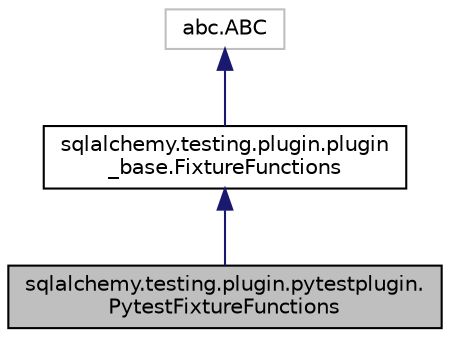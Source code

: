 digraph "sqlalchemy.testing.plugin.pytestplugin.PytestFixtureFunctions"
{
 // LATEX_PDF_SIZE
  edge [fontname="Helvetica",fontsize="10",labelfontname="Helvetica",labelfontsize="10"];
  node [fontname="Helvetica",fontsize="10",shape=record];
  Node1 [label="sqlalchemy.testing.plugin.pytestplugin.\lPytestFixtureFunctions",height=0.2,width=0.4,color="black", fillcolor="grey75", style="filled", fontcolor="black",tooltip=" "];
  Node2 -> Node1 [dir="back",color="midnightblue",fontsize="10",style="solid",fontname="Helvetica"];
  Node2 [label="sqlalchemy.testing.plugin.plugin\l_base.FixtureFunctions",height=0.2,width=0.4,color="black", fillcolor="white", style="filled",URL="$classsqlalchemy_1_1testing_1_1plugin_1_1plugin__base_1_1FixtureFunctions.html",tooltip=" "];
  Node3 -> Node2 [dir="back",color="midnightblue",fontsize="10",style="solid",fontname="Helvetica"];
  Node3 [label="abc.ABC",height=0.2,width=0.4,color="grey75", fillcolor="white", style="filled",tooltip=" "];
}
